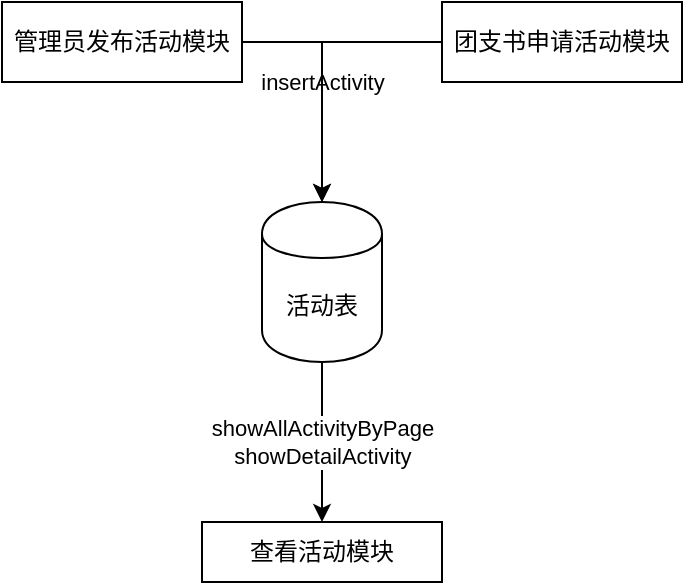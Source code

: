 <mxfile version="13.5.1" type="device"><diagram id="1067oFxtGMfDyS9zB6VU" name="Page-1"><mxGraphModel dx="1264" dy="601" grid="1" gridSize="10" guides="1" tooltips="1" connect="1" arrows="1" fold="1" page="1" pageScale="1" pageWidth="827" pageHeight="1169" math="0" shadow="0"><root><mxCell id="0"/><mxCell id="1" parent="0"/><mxCell id="IiLd0mx7cwh3jzifQ2A1-5" value="insertActivity" style="edgeStyle=orthogonalEdgeStyle;rounded=0;orthogonalLoop=1;jettySize=auto;html=1;entryX=0.5;entryY=0;entryDx=0;entryDy=0;" parent="1" source="IiLd0mx7cwh3jzifQ2A1-1" target="IiLd0mx7cwh3jzifQ2A1-4" edge="1"><mxGeometry relative="1" as="geometry"/></mxCell><mxCell id="IiLd0mx7cwh3jzifQ2A1-1" value="管理员发布活动模块" style="rounded=0;whiteSpace=wrap;html=1;" parent="1" vertex="1"><mxGeometry x="110" y="70" width="120" height="40" as="geometry"/></mxCell><mxCell id="IiLd0mx7cwh3jzifQ2A1-3" value="查看活动模块" style="rounded=0;whiteSpace=wrap;html=1;" parent="1" vertex="1"><mxGeometry x="210" y="330" width="120" height="30" as="geometry"/></mxCell><mxCell id="IiLd0mx7cwh3jzifQ2A1-6" value="showAllActivityByPage&lt;br&gt;showDetailActivity" style="edgeStyle=orthogonalEdgeStyle;rounded=0;orthogonalLoop=1;jettySize=auto;html=1;entryX=0.5;entryY=0;entryDx=0;entryDy=0;exitX=0.5;exitY=1;exitDx=0;exitDy=0;" parent="1" source="IiLd0mx7cwh3jzifQ2A1-4" target="IiLd0mx7cwh3jzifQ2A1-3" edge="1"><mxGeometry relative="1" as="geometry"/></mxCell><mxCell id="IiLd0mx7cwh3jzifQ2A1-4" value="活动表" style="shape=cylinder;whiteSpace=wrap;html=1;boundedLbl=1;backgroundOutline=1;" parent="1" vertex="1"><mxGeometry x="240" y="170" width="60" height="80" as="geometry"/></mxCell><mxCell id="APnBrsxIo6V9IDQPIDNN-2" style="edgeStyle=orthogonalEdgeStyle;rounded=0;orthogonalLoop=1;jettySize=auto;html=1;entryX=0.5;entryY=0;entryDx=0;entryDy=0;" edge="1" parent="1" source="APnBrsxIo6V9IDQPIDNN-1" target="IiLd0mx7cwh3jzifQ2A1-4"><mxGeometry relative="1" as="geometry"/></mxCell><mxCell id="APnBrsxIo6V9IDQPIDNN-1" value="团支书申请活动模块" style="rounded=0;whiteSpace=wrap;html=1;" vertex="1" parent="1"><mxGeometry x="330" y="70" width="120" height="40" as="geometry"/></mxCell></root></mxGraphModel></diagram></mxfile>